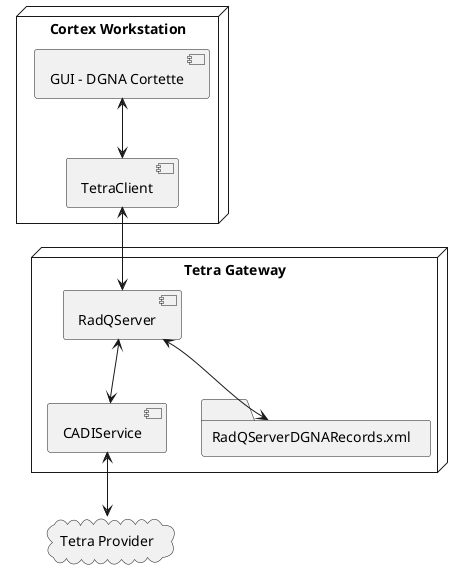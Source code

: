 @startuml
node "Cortex Workstation" {
    [GUI - DGNA Cortette] <--> [TetraClient]
} 

node "Tetra Gateway" {
    [RadQServer] <--> [CADIService]
folder "RadQServerDGNARecords.xml"
    [RadQServer] <--> [RadQServerDGNARecords.xml]
} 

cloud "Tetra Provider"



[TetraClient] <--> [RadQServer]
[CADIService] <--> [Tetra Provider]
@enduml
